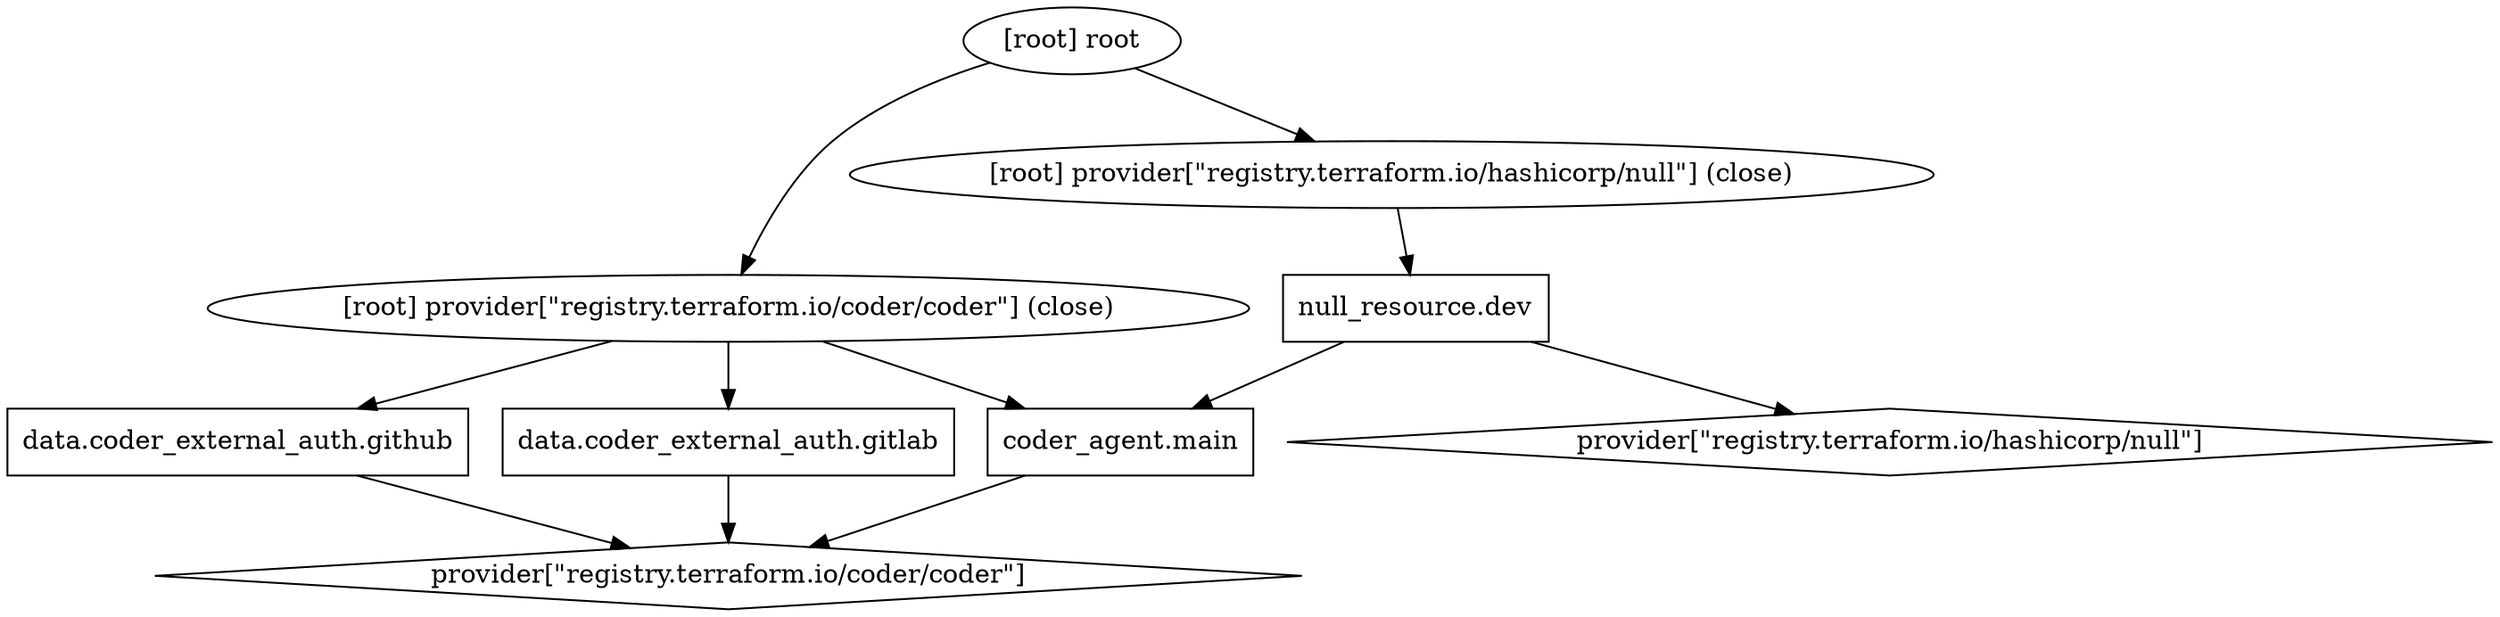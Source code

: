 digraph {
	compound = "true"
	newrank = "true"
	subgraph "root" {
		"[root] coder_agent.main (expand)" [label = "coder_agent.main", shape = "box"]
		"[root] data.coder_external_auth.github (expand)" [label = "data.coder_external_auth.github", shape = "box"]
		"[root] data.coder_external_auth.gitlab (expand)" [label = "data.coder_external_auth.gitlab", shape = "box"]
		"[root] null_resource.dev (expand)" [label = "null_resource.dev", shape = "box"]
		"[root] provider[\"registry.terraform.io/coder/coder\"]" [label = "provider[\"registry.terraform.io/coder/coder\"]", shape = "diamond"]
		"[root] provider[\"registry.terraform.io/hashicorp/null\"]" [label = "provider[\"registry.terraform.io/hashicorp/null\"]", shape = "diamond"]
		"[root] coder_agent.main (expand)" -> "[root] provider[\"registry.terraform.io/coder/coder\"]"
		"[root] data.coder_external_auth.github (expand)" -> "[root] provider[\"registry.terraform.io/coder/coder\"]"
		"[root] data.coder_external_auth.gitlab (expand)" -> "[root] provider[\"registry.terraform.io/coder/coder\"]"
		"[root] null_resource.dev (expand)" -> "[root] coder_agent.main (expand)"
		"[root] null_resource.dev (expand)" -> "[root] provider[\"registry.terraform.io/hashicorp/null\"]"
		"[root] provider[\"registry.terraform.io/coder/coder\"] (close)" -> "[root] coder_agent.main (expand)"
		"[root] provider[\"registry.terraform.io/coder/coder\"] (close)" -> "[root] data.coder_external_auth.github (expand)"
		"[root] provider[\"registry.terraform.io/coder/coder\"] (close)" -> "[root] data.coder_external_auth.gitlab (expand)"
		"[root] provider[\"registry.terraform.io/hashicorp/null\"] (close)" -> "[root] null_resource.dev (expand)"
		"[root] root" -> "[root] provider[\"registry.terraform.io/coder/coder\"] (close)"
		"[root] root" -> "[root] provider[\"registry.terraform.io/hashicorp/null\"] (close)"
	}
}

